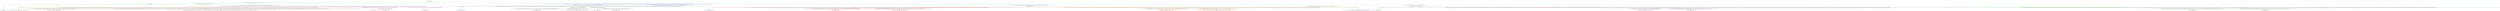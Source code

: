 digraph T {
	{
		rank=same
		58 [penwidth=3,colorscheme=set19,color=3,label="91;92;93;94;95;96;97;98;99;100_P\nP\n86% 0%"]
		56 [penwidth=3,colorscheme=set19,color=3,label="121;122;123;124;125;126;127;128;129;130;161;162;163;164;165;166;167;168;169;170;191;192;193;194;195;196;197;198;199;200_P\nP\n14% 0%"]
		53 [penwidth=3,colorscheme=set19,color=3,label="211;212;213;214;215;216;217;218;219;220_P\nP\n0% 43%"]
		50 [penwidth=3,colorscheme=set19,color=3,label="6412;6413;6414;6415;6416;6417;6418;6419;6420;6421_P\nP\n0% 32%"]
		48 [penwidth=3,colorscheme=set19,color=3,label="6512;6513;6514;6515;6516;6517;6518;6519;6520;6521_P\nP\n0% 25%"]
		45 [penwidth=3,colorscheme=set19,color=2,label="1421;1422;1423;1424;1425;1426;1427;1428;1429;1430_M1\nM1\n52%"]
		43 [penwidth=3,colorscheme=set19,color=2,label="1551;1552;1553;1554;1555;1556;1557;1558;1559;1560_M1\nM1\n19%"]
		39 [penwidth=3,colorscheme=set19,color=2,label="1631;1632;1633;1634;1635;1636;1637;1638;1639;1640;1721;1722;1723;1724;1725;1726;1727;1728;1729;1730;1821;1822;1823;1824;1825;1826;1827;1828;1829;1830_M1\nM1\n29%"]
		36 [penwidth=3,colorscheme=set19,color=8,label="3971;3972;3973;3974;3975;3976;3977;3978;3979;3980_M2\nM2\n72%"]
		34 [penwidth=3,colorscheme=set19,color=8,label="4261;4262;4263;4264;4265;4266;4267;4268;4269;4270_M2\nM2\n15%"]
		32 [penwidth=3,colorscheme=set19,color=8,label="4061;4062;4063;4064;4065;4066;4067;4068;4069;4070_M2\nM2\n13%"]
		29 [penwidth=3,colorscheme=set19,color=9,label="4941;4942;4943;4944;4945;4946;4947;4948;4949;4950_M3\nM3\n22%"]
		27 [penwidth=3,colorscheme=set19,color=9,label="4561;4562;4563;4564;4565;4566;4567;4568;4569;4570;4681;4682;4683;4684;4685;4686;4687;4688;4689;4690;4731;4732;4733;4734;4735;4736;4737;4738;4739;4740_M3\nM3\n51%"]
		25 [penwidth=3,colorscheme=set19,color=9,label="4341;4342;4343;4344;4345;4346;4347;4348;4349;4350_M3\nM3\n13%"]
		23 [penwidth=3,colorscheme=set19,color=9,label="4881;4882;4883;4884;4885;4886;4887;4888;4889;4890_M3\nM3\n14%"]
		21 [penwidth=3,colorscheme=set19,color=7,label="4391;4392;4393;4394;4395;4396;4397;4398;4399;4400;4521;4522;4523;4524;4525;4526;4527;4528;4529;4530_M4\nM4\n87%"]
		19 [penwidth=3,colorscheme=set19,color=7,label="5502;5503;5504;5505;5506;5507;5508;5509;5510;5511;5562;5563;5564;5565;5566;5567;5568;5569;5570;5571;5762;5763;5764;5765;5766;5767;5768;5769;5770;5771;5852;5853;5854;5855;5856;5857;5858;5859;5860;5861;6012;6013;6014;6015;6016;6017;6018;6019;6020;6021;6132;6133;6134;6135;6136;6137;6138;6139;6140;6141;6252;6253;6254;6255;6256;6257;6258;6259;6260;6261;6332;6333;6334;6335;6336;6337;6338;6339;6340;6341;6432;6433;6434;6435;6436;6437;6438;6439;6440;6441;6542;6543;6544;6545;6546;6547;6548;6549;6550;6551;6702;6703;6704;6705;6706;6707;6708;6709;6710;6711;6712_M4\nM4\n13%"]
		17 [penwidth=3,colorscheme=set19,color=5,label="6342;6343;6344;6345;6346;6347;6348;6349;6350;6351;6442;6443;6444;6445;6446;6447;6448;6449;6450;6451_M5\nM5\n34%"]
		15 [penwidth=3,colorscheme=set19,color=5,label="5662;5663;5664;5665;5666;5667;5668;5669;5670;5671;6022;6023;6024;6025;6026;6027;6028;6029;6030;6031;6142;6143;6144;6145;6146;6147;6148;6149;6150;6151;6262;6263;6264;6265;6266;6267;6268;6269;6270;6271_M5\nM5\n66%"]
		13 [penwidth=3,colorscheme=set19,color=4,label="6733;6734;6735;6736;6737;6738;6739;6740;6741;6742;6963;6964;6965;6966;6967;6968;6969;6970;6971;6972_M6\nM6\n81%"]
		11 [penwidth=3,colorscheme=set19,color=4,label="7083;7084;7085;7086;7087;7088;7089;7090;7091;7092_M6\nM6\n19%"]
		9 [penwidth=3,colorscheme=set19,color=1,label="6382;6383;6384;6385;6386;6387;6388;6389;6390;6391_M7\nM7\n80%"]
		7 [penwidth=3,colorscheme=set19,color=1,label="6753;6754;6755;6756;6757;6758;6759;6760;6761;6762;6813;6814;6815;6816;6817;6818;6819;6820;6821;6822_M7\nM7\n20%"]
	}
	62 [penwidth=3,colorscheme=set19,color=3,label="GL"]
	61 [penwidth=3,colorscheme=set19,color=3,label="0;1;2;3;4;5;6;7;8;9;10;11;12;13;14;15;16;17;18;19;20"]
	60 [penwidth=3,colorscheme=set19,color=3,label="21;22;23;24;25;26;27;28;29;30;41;42;43;44;45;46;47;48;49;50;51;52;53;54;55;56;57;58;59;60;61;62;63;64;65;66;67;68;69;70;71;72;73;74;75;76;77;78;79;80"]
	59 [penwidth=3,colorscheme=set19,color=3,label="91;92;93;94;95;96;97;98;99;100"]
	57 [penwidth=3,colorscheme=set19,color=3,label="121;122;123;124;125;126;127;128;129;130;161;162;163;164;165;166;167;168;169;170;191;192;193;194;195;196;197;198;199;200"]
	55 [penwidth=3,colorscheme=set19,color=3,label="31;32;33;34;35;36;37;38;39;40;81;82;83;84;85;86;87;88;89;90;101;102;103;104;105;106;107;108;109;110;131;132;133;134;135;136;137;138;139;140"]
	54 [penwidth=3,colorscheme=set19,color=3,label="171;172;173;174;175;176;177;178;179;180;211;212;213;214;215;216;217;218;219;220"]
	52 [penwidth=3,colorscheme=set19,color=3,label="201;202;203;204;205;206;207;208;209;210;251;252;253;254;255;256;257;258;259;260;311;312;313;314;315;316;317;318;319;320;351;352;353;354;355;356;357;358;359;360;361;362;363;364;365;366;367;368;369;370;391;392;393;394;395;396;397;398;399;400;421;422;423;424;425;426;427;428;429;430;541;542;543;544;545;546;547;548;549;550;581;582;583;584;585;586;587;588;589;590;601;602;603;604;605;606;607;608;609;610;651;652;653;654;655;656;657;658;659;660;711;712;713;714;715;716;717;718;719;720;791;792;793;794;795;796;797;798;799;800;891;892;893;894;895;896;897;898;899;900;921;922;923;924;925;926;927;928;929;930;961;962;963;964;965;966;967;968;969;970;981;982;983;984;985;986;987;988;989;990;1041;1042;1043;1044;1045;1046;1047;1048;1049;1050;1131;1132;1133;1134;1135;1136;1137;1138;1139;1140;1171;1172;1173;1174;1175;1176;1177;1178;1179;1180;1211;1212;1213;1214;1215;1216;1217;1218;1219;1220;1251;1252;1253;1254;1255;1256;1257;1258;1259;1260;1331;1332;1333;1334;1335;1336;1337;1338;1339;1340;1381;1382;1383;1384;1385;1386;1387;1388;1389;1390;1581;1582;1583;1584;1585;1586;1587;1588;1589;1590;1681;1682;1683;1684;1685;1686;1687;1688;1689;1690;1841;1842;1843;1844;1845;1846;1847;1848;1849;1850;1951;1952;1953;1954;1955;1956;1957;1958;1959;1960;1991;1992;1993;1994;1995;1996;1997;1998;1999;2000;2101;2102;2103;2104;2105;2106;2107;2108;2109;2110;2141;2142;2143;2144;2145;2146;2147;2148;2149;2150;2231;2232;2233;2234;2235;2236;2237;2238;2239;2240;2361;2362;2363;2364;2365;2366;2367;2368;2369;2370;2411;2412;2413;2414;2415;2416;2417;2418;2419;2420;2451;2452;2453;2454;2455;2456;2457;2458;2459;2460;2501;2502;2503;2504;2505;2506;2507;2508;2509;2510;2581;2582;2583;2584;2585;2586;2587;2588;2589;2590;2671;2672;2673;2674;2675;2676;2677;2678;2679;2680;2741;2742;2743;2744;2745;2746;2747;2748;2749;2750;2781;2782;2783;2784;2785;2786;2787;2788;2789;2790;2841;2842;2843;2844;2845;2846;2847;2848;2849;2850;2921;2922;2923;2924;2925;2926;2927;2928;2929;2930;3001;3002;3003;3004;3005;3006;3007;3008;3009;3010;3131;3132;3133;3134;3135;3136;3137;3138;3139;3140;3151;3152;3153;3154;3155;3156;3157;3158;3159;3160;3231;3232;3233;3234;3235;3236;3237;3238;3239;3240;3401;3402;3403;3404;3405;3406;3407;3408;3409;3410;3591;3592;3593;3594;3595;3596;3597;3598;3599;3600;3651;3652;3653;3654;3655;3656;3657;3658;3659;3660;4121;4122;4123;4124;4125;4126;4127;4128;4129;4130;4221;4222;4223;4224;4225;4226;4227;4228;4229;4230;4421;4422;4423;4424;4425;4426;4427;4428;4429;4430;4641;4642;4643;4644;4645;4646;4647;4648;4649;4650;4861;4862;4863;4864;4865;4866;4867;4868;4869;4870;4961;4962;4963;4964;4965;4966;4967;4968;4969;4970;5011;5012;5013;5014;5015;5016;5017;5018;5019;5020;5041;5042;5043;5044;5045;5046;5047;5048;5049;5050;5071;5072;5073;5074;5075;5076;5077;5078;5079;5080;5121;5122;5123;5124;5125;5126;5127;5128;5129;5130;5201;5202;5203;5204;5205;5206;5207;5208;5209;5210;5251;5252;5253;5254;5255;5256;5257;5258;5259;5260;5271;5272;5273;5274;5275;5276;5277;5278;5279;5280;5391;5392;5393;5394;5395;5396;5397;5398;5399;5400;5451;5452;5453;5454;5455;5456;5457;5458;5459;5460;5461"]
	51 [penwidth=3,colorscheme=set19,color=3,label="5492;5493;5494;5495;5496;5497;5498;5499;5500;5501;5552;5553;5554;5555;5556;5557;5558;5559;5560;5561;5752;5753;5754;5755;5756;5757;5758;5759;5760;5761;5842;5843;5844;5845;5846;5847;5848;5849;5850;5851;6002;6003;6004;6005;6006;6007;6008;6009;6010;6011;6112;6113;6114;6115;6116;6117;6118;6119;6120;6121;6232;6233;6234;6235;6236;6237;6238;6239;6240;6241;6322;6323;6324;6325;6326;6327;6328;6329;6330;6331;6412;6413;6414;6415;6416;6417;6418;6419;6420;6421"]
	49 [penwidth=3,colorscheme=set19,color=3,label="5652;5653;5654;5655;5656;5657;5658;5659;5660;5661;5742;5743;5744;5745;5746;5747;5748;5749;5750;5751;5832;5833;5834;5835;5836;5837;5838;5839;5840;5841;5992;5993;5994;5995;5996;5997;5998;5999;6000;6001;6102;6103;6104;6105;6106;6107;6108;6109;6110;6111;6212;6213;6214;6215;6216;6217;6218;6219;6220;6221;6512;6513;6514;6515;6516;6517;6518;6519;6520;6521"]
	47 [penwidth=3,colorscheme=set19,color=2,label="1091;1092;1093;1094;1095;1096;1097;1098;1099;1100;1161;1162;1163;1164;1165;1166;1167;1168;1169;1170;1281;1282;1283;1284;1285;1286;1287;1288;1289;1290;1371;1372;1373;1374;1375;1376;1377;1378;1379;1380"]
	46 [penwidth=3,colorscheme=set19,color=2,label="1421;1422;1423;1424;1425;1426;1427;1428;1429;1430"]
	44 [penwidth=3,colorscheme=set19,color=2,label="1151;1152;1153;1154;1155;1156;1157;1158;1159;1160;1241;1242;1243;1244;1245;1246;1247;1248;1249;1250;1351;1352;1353;1354;1355;1356;1357;1358;1359;1360;1411;1412;1413;1414;1415;1416;1417;1418;1419;1420;1551;1552;1553;1554;1555;1556;1557;1558;1559;1560"]
	42 [penwidth=3,colorscheme=set19,color=2,label="1191;1192;1193;1194;1195;1196;1197;1198;1199;1200;1231;1232;1233;1234;1235;1236;1237;1238;1239;1240;1261;1262;1263;1264;1265;1266;1267;1268;1269;1270;1311;1312;1313;1314;1315;1316;1317;1318;1319;1320;1341;1342;1343;1344;1345;1346;1347;1348;1349;1350"]
	41 [penwidth=3,colorscheme=set19,color=2,label="1401;1402;1403;1404;1405;1406;1407;1408;1409;1410"]
	40 [penwidth=3,colorscheme=set19,color=2,label="1431;1432;1433;1434;1435;1436;1437;1438;1439;1440;1631;1632;1633;1634;1635;1636;1637;1638;1639;1640;1721;1722;1723;1724;1725;1726;1727;1728;1729;1730;1821;1822;1823;1824;1825;1826;1827;1828;1829;1830"]
	38 [penwidth=3,colorscheme=set19,color=3,label="221;222;223;224;225;226;227;228;229;230;271;272;273;274;275;276;277;278;279;280;281;282;283;284;285;286;287;288;289;290;291;292;293;294;295;296;297;298;299;300;331;332;333;334;335;336;337;338;339;340;401;402;403;404;405;406;407;408;409;410"]
	37 [penwidth=3,colorscheme=set19,color=8,label="3391;3392;3393;3394;3395;3396;3397;3398;3399;3400;3481;3482;3483;3484;3485;3486;3487;3488;3489;3490;3581;3582;3583;3584;3585;3586;3587;3588;3589;3590;3791;3792;3793;3794;3795;3796;3797;3798;3799;3800;3971;3972;3973;3974;3975;3976;3977;3978;3979;3980"]
	35 [penwidth=3,colorscheme=set19,color=8,label="4161;4162;4163;4164;4165;4166;4167;4168;4169;4170;4261;4262;4263;4264;4265;4266;4267;4268;4269;4270"]
	33 [penwidth=3,colorscheme=set19,color=8,label="3471;3472;3473;3474;3475;3476;3477;3478;3479;3480;3521;3522;3523;3524;3525;3526;3527;3528;3529;3530;3571;3572;3573;3574;3575;3576;3577;3578;3579;3580;3681;3682;3683;3684;3685;3686;3687;3688;3689;3690;4061;4062;4063;4064;4065;4066;4067;4068;4069;4070"]
	31 [penwidth=3,colorscheme=set19,color=9,label="3801;3802;3803;3804;3805;3806;3807;3808;3809;3810;3991;3992;3993;3994;3995;3996;3997;3998;3999;4000"]
	30 [penwidth=3,colorscheme=set19,color=9,label="4491;4492;4493;4494;4495;4496;4497;4498;4499;4500;4621;4622;4623;4624;4625;4626;4627;4628;4629;4630;4741;4742;4743;4744;4745;4746;4747;4748;4749;4750;4811;4812;4813;4814;4815;4816;4817;4818;4819;4820;4891;4892;4893;4894;4895;4896;4897;4898;4899;4900;4941;4942;4943;4944;4945;4946;4947;4948;4949;4950"]
	28 [penwidth=3,colorscheme=set19,color=9,label="4561;4562;4563;4564;4565;4566;4567;4568;4569;4570;4681;4682;4683;4684;4685;4686;4687;4688;4689;4690;4731;4732;4733;4734;4735;4736;4737;4738;4739;4740"]
	26 [penwidth=3,colorscheme=set19,color=9,label="3891;3892;3893;3894;3895;3896;3897;3898;3899;3900;4341;4342;4343;4344;4345;4346;4347;4348;4349;4350"]
	24 [penwidth=3,colorscheme=set19,color=9,label="4551;4552;4553;4554;4555;4556;4557;4558;4559;4560;4791;4792;4793;4794;4795;4796;4797;4798;4799;4800;4821;4822;4823;4824;4825;4826;4827;4828;4829;4830;4881;4882;4883;4884;4885;4886;4887;4888;4889;4890"]
	22 [penwidth=3,colorscheme=set19,color=7,label="3631;3632;3633;3634;3635;3636;3637;3638;3639;3640;3831;3832;3833;3834;3835;3836;3837;3838;3839;3840;3921;3922;3923;3924;3925;3926;3927;3928;3929;3930;4101;4102;4103;4104;4105;4106;4107;4108;4109;4110;4391;4392;4393;4394;4395;4396;4397;4398;4399;4400;4521;4522;4523;4524;4525;4526;4527;4528;4529;4530"]
	20 [penwidth=3,colorscheme=set19,color=7,label="3741;3742;3743;3744;3745;3746;3747;3748;3749;3750;3821;3822;3823;3824;3825;3826;3827;3828;3829;3830;4021;4022;4023;4024;4025;4026;4027;4028;4029;4030;4081;4082;4083;4084;4085;4086;4087;4088;4089;4090;4191;4192;4193;4194;4195;4196;4197;4198;4199;4200;4371;4372;4373;4374;4375;4376;4377;4378;4379;4380;4691;4692;4693;4694;4695;4696;4697;4698;4699;4700;4751;4752;4753;4754;4755;4756;4757;4758;4759;4760;4841;4842;4843;4844;4845;4846;4847;4848;4849;4850;4951;4952;4953;4954;4955;4956;4957;4958;4959;4960;5021;5022;5023;5024;5025;5026;5027;5028;5029;5030;5081;5082;5083;5084;5085;5086;5087;5088;5089;5090;5101;5102;5103;5104;5105;5106;5107;5108;5109;5110;5131;5132;5133;5134;5135;5136;5137;5138;5139;5140;5171;5172;5173;5174;5175;5176;5177;5178;5179;5180;5231;5232;5233;5234;5235;5236;5237;5238;5239;5240;5291;5292;5293;5294;5295;5296;5297;5298;5299;5300;5331;5332;5333;5334;5335;5336;5337;5338;5339;5340;5341;5342;5343;5344;5345;5346;5347;5348;5349;5350;5401;5402;5403;5404;5405;5406;5407;5408;5409;5410;5502;5503;5504;5505;5506;5507;5508;5509;5510;5511;5562;5563;5564;5565;5566;5567;5568;5569;5570;5571;5762;5763;5764;5765;5766;5767;5768;5769;5770;5771;5852;5853;5854;5855;5856;5857;5858;5859;5860;5861;6012;6013;6014;6015;6016;6017;6018;6019;6020;6021;6132;6133;6134;6135;6136;6137;6138;6139;6140;6141;6252;6253;6254;6255;6256;6257;6258;6259;6260;6261;6332;6333;6334;6335;6336;6337;6338;6339;6340;6341;6432;6433;6434;6435;6436;6437;6438;6439;6440;6441;6542;6543;6544;6545;6546;6547;6548;6549;6550;6551;6702;6703;6704;6705;6706;6707;6708;6709;6710;6711;6712"]
	18 [penwidth=3,colorscheme=set19,color=5,label="5512;5513;5514;5515;5516;5517;5518;5519;5520;5521;5672;5673;5674;5675;5676;5677;5678;5679;5680;5681;5902;5903;5904;5905;5906;5907;5908;5909;5910;5911;6152;6153;6154;6155;6156;6157;6158;6159;6160;6161;6342;6343;6344;6345;6346;6347;6348;6349;6350;6351;6442;6443;6444;6445;6446;6447;6448;6449;6450;6451"]
	16 [penwidth=3,colorscheme=set19,color=5,label="5572;5573;5574;5575;5576;5577;5578;5579;5580;5581;5662;5663;5664;5665;5666;5667;5668;5669;5670;5671;6022;6023;6024;6025;6026;6027;6028;6029;6030;6031;6142;6143;6144;6145;6146;6147;6148;6149;6150;6151;6262;6263;6264;6265;6266;6267;6268;6269;6270;6271"]
	14 [penwidth=3,colorscheme=set19,color=4,label="6282;6283;6284;6285;6286;6287;6288;6289;6290;6291;6562;6563;6564;6565;6566;6567;6568;6569;6570;6571;6733;6734;6735;6736;6737;6738;6739;6740;6741;6742;6963;6964;6965;6966;6967;6968;6969;6970;6971;6972"]
	12 [penwidth=3,colorscheme=set19,color=4,label="6362;6363;6364;6365;6366;6367;6368;6369;6370;6371;6452;6453;6454;6455;6456;6457;6458;6459;6460;6461;6552;6553;6554;6555;6556;6557;6558;6559;6560;6561;6793;6794;6795;6796;6797;6798;6799;6800;6801;6802;7053;7054;7055;7056;7057;7058;7059;7060;7061;7062;7083;7084;7085;7086;7087;7088;7089;7090;7091;7092"]
	10 [penwidth=3,colorscheme=set19,color=1,label="5532;5533;5534;5535;5536;5537;5538;5539;5540;5541;5632;5633;5634;5635;5636;5637;5638;5639;5640;5641;5722;5723;5724;5725;5726;5727;5728;5729;5730;5731;5812;5813;5814;5815;5816;5817;5818;5819;5820;5821;6072;6073;6074;6075;6076;6077;6078;6079;6080;6081;6292;6293;6294;6295;6296;6297;6298;6299;6300;6301;6382;6383;6384;6385;6386;6387;6388;6389;6390;6391"]
	8 [penwidth=3,colorscheme=set19,color=1,label="5622;5623;5624;5625;5626;5627;5628;5629;5630;5631;5712;5713;5714;5715;5716;5717;5718;5719;5720;5721;6192;6193;6194;6195;6196;6197;6198;6199;6200;6201;6372;6373;6374;6375;6376;6377;6378;6379;6380;6381;6482;6483;6484;6485;6486;6487;6488;6489;6490;6491;6753;6754;6755;6756;6757;6758;6759;6760;6761;6762;6813;6814;6815;6816;6817;6818;6819;6820;6821;6822"]
	6 [penwidth=3,colorscheme=set19,color=1,label="1771;1772;1773;1774;1775;1776;1777;1778;1779;1780;1871;1872;1873;1874;1875;1876;1877;1878;1879;1880;1931;1932;1933;1934;1935;1936;1937;1938;1939;1940;1981;1982;1983;1984;1985;1986;1987;1988;1989;1990;2071;2072;2073;2074;2075;2076;2077;2078;2079;2080;2081;2082;2083;2084;2085;2086;2087;2088;2089;2090;2131;2132;2133;2134;2135;2136;2137;2138;2139;2140;2181;2182;2183;2184;2185;2186;2187;2188;2189;2190;2221;2222;2223;2224;2225;2226;2227;2228;2229;2230;2311;2312;2313;2314;2315;2316;2317;2318;2319;2320;2341;2342;2343;2344;2345;2346;2347;2348;2349;2350;2391;2392;2393;2394;2395;2396;2397;2398;2399;2400;2481;2482;2483;2484;2485;2486;2487;2488;2489;2490;2561;2562;2563;2564;2565;2566;2567;2568;2569;2570;2611;2612;2613;2614;2615;2616;2617;2618;2619;2620;2661;2662;2663;2664;2665;2666;2667;2668;2669;2670;2721;2722;2723;2724;2725;2726;2727;2728;2729;2730;2881;2882;2883;2884;2885;2886;2887;2888;2889;2890;2901;2902;2903;2904;2905;2906;2907;2908;2909;2910;2951;2952;2953;2954;2955;2956;2957;2958;2959;2960;3031;3032;3033;3034;3035;3036;3037;3038;3039;3040;3221;3222;3223;3224;3225;3226;3227;3228;3229;3230;3271;3272;3273;3274;3275;3276;3277;3278;3279;3280;3321;3322;3323;3324;3325;3326;3327;3328;3329;3330;3451;3452;3453;3454;3455;3456;3457;3458;3459;3460;3561;3562;3563;3564;3565;3566;3567;3568;3569;3570;3851;3852;3853;3854;3855;3856;3857;3858;3859;3860;4231;4232;4233;4234;4235;4236;4237;4238;4239;4240;4431;4432;4433;4434;4435;4436;4437;4438;4439;4440;4771;4772;4773;4774;4775;4776;4777;4778;4779;4780;4911;4912;4913;4914;4915;4916;4917;4918;4919;4920;4931;4932;4933;4934;4935;4936;4937;4938;4939;4940;5161;5162;5163;5164;5165;5166;5167;5168;5169;5170;5221;5222;5223;5224;5225;5226;5227;5228;5229;5230;5421;5422;5423;5424;5425;5426;5427;5428;5429;5430"]
	5 [penwidth=3,colorscheme=set19,color=5,label="1911;1912;1913;1914;1915;1916;1917;1918;1919;1920;1971;1972;1973;1974;1975;1976;1977;1978;1979;1980;2021;2022;2023;2024;2025;2026;2027;2028;2029;2030;2121;2122;2123;2124;2125;2126;2127;2128;2129;2130;2211;2212;2213;2214;2215;2216;2217;2218;2219;2220;2261;2262;2263;2264;2265;2266;2267;2268;2269;2270;2301;2302;2303;2304;2305;2306;2307;2308;2309;2310;2381;2382;2383;2384;2385;2386;2387;2388;2389;2390;2651;2652;2653;2654;2655;2656;2657;2658;2659;2660;2711;2712;2713;2714;2715;2716;2717;2718;2719;2720;2761;2762;2763;2764;2765;2766;2767;2768;2769;2770;2811;2812;2813;2814;2815;2816;2817;2818;2819;2820;2871;2872;2873;2874;2875;2876;2877;2878;2879;2880;2991;2992;2993;2994;2995;2996;2997;2998;2999;3000;3021;3022;3023;3024;3025;3026;3027;3028;3029;3030;3081;3082;3083;3084;3085;3086;3087;3088;3089;3090;3141;3142;3143;3144;3145;3146;3147;3148;3149;3150;3181;3182;3183;3184;3185;3186;3187;3188;3189;3190;3251;3252;3253;3254;3255;3256;3257;3258;3259;3260;3301;3302;3303;3304;3305;3306;3307;3308;3309;3310;3361;3362;3363;3364;3365;3366;3367;3368;3369;3370;3541;3542;3543;3544;3545;3546;3547;3548;3549;3550;3751;3752;3753;3754;3755;3756;3757;3758;3759;3760;3861;3862;3863;3864;3865;3866;3867;3868;3869;3870;4331;4332;4333;4334;4335;4336;4337;4338;4339;4340;4441;4442;4443;4444;4445;4446;4447;4448;4449;4450;4651;4652;4653;4654;4655;4656;4657;4658;4659;4660;4701;4702;4703;4704;4705;4706;4707;4708;4709;4710;4971;4972;4973;4974;4975;4976;4977;4978;4979;4980;4991;4992;4993;4994;4995;4996;4997;4998;4999;5000;5051;5052;5053;5054;5055;5056;5057;5058;5059;5060;5151;5152;5153;5154;5155;5156;5157;5158;5159;5160;5181;5182;5183;5184;5185;5186;5187;5188;5189;5190;5261;5262;5263;5264;5265;5266;5267;5268;5269;5270;5301;5302;5303;5304;5305;5306;5307;5308;5309;5310;5351;5352;5353;5354;5355;5356;5357;5358;5359;5360;5381;5382;5383;5384;5385;5386;5387;5388;5389;5390"]
	4 [penwidth=3,colorscheme=set19,color=9,label="1481;1482;1483;1484;1485;1486;1487;1488;1489;1490;1601;1602;1603;1604;1605;1606;1607;1608;1609;1610;1741;1742;1743;1744;1745;1746;1747;1748;1749;1750;1831;1832;1833;1834;1835;1836;1837;1838;1839;1840;1941;1942;1943;1944;1945;1946;1947;1948;1949;1950;2031;2032;2033;2034;2035;2036;2037;2038;2039;2040;2091;2092;2093;2094;2095;2096;2097;2098;2099;2100;2191;2192;2193;2194;2195;2196;2197;2198;2199;2200;2321;2322;2323;2324;2325;2326;2327;2328;2329;2330;2351;2352;2353;2354;2355;2356;2357;2358;2359;2360;2401;2402;2403;2404;2405;2406;2407;2408;2409;2410;2491;2492;2493;2494;2495;2496;2497;2498;2499;2500;2571;2572;2573;2574;2575;2576;2577;2578;2579;2580;2621;2622;2623;2624;2625;2626;2627;2628;2629;2630;2731;2732;2733;2734;2735;2736;2737;2738;2739;2740;2771;2772;2773;2774;2775;2776;2777;2778;2779;2780;2821;2822;2823;2824;2825;2826;2827;2828;2829;2830;2911;2912;2913;2914;2915;2916;2917;2918;2919;2920;3041;3042;3043;3044;3045;3046;3047;3048;3049;3050;3261;3262;3263;3264;3265;3266;3267;3268;3269;3270;3311;3312;3313;3314;3315;3316;3317;3318;3319;3320;3371;3372;3373;3374;3375;3376;3377;3378;3379;3380;3441;3442;3443;3444;3445;3446;3447;3448;3449;3450;3511;3512;3513;3514;3515;3516;3517;3518;3519;3520;3551;3552;3553;3554;3555;3556;3557;3558;3559;3560;3621;3622;3623;3624;3625;3626;3627;3628;3629;3630;3691;3692;3693;3694;3695;3696;3697;3698;3699;3700"]
	3 [penwidth=3,colorscheme=set19,color=4,label="261;262;263;264;265;266;267;268;269;270;321;322;323;324;325;326;327;328;329;330;371;372;373;374;375;376;377;378;379;380;431;432;433;434;435;436;437;438;439;440;451;452;453;454;455;456;457;458;459;460;481;482;483;484;485;486;487;488;489;490;511;512;513;514;515;516;517;518;519;520;551;552;553;554;555;556;557;558;559;560;671;672;673;674;675;676;677;678;679;680;761;762;763;764;765;766;767;768;769;770;831;832;833;834;835;836;837;838;839;840;931;932;933;934;935;936;937;938;939;940;1001;1002;1003;1004;1005;1006;1007;1008;1009;1010;1021;1022;1023;1024;1025;1026;1027;1028;1029;1030;1101;1102;1103;1104;1105;1106;1107;1108;1109;1110;1181;1182;1183;1184;1185;1186;1187;1188;1189;1190;1511;1512;1513;1514;1515;1516;1517;1518;1519;1520;1611;1612;1613;1614;1615;1616;1617;1618;1619;1620;1691;1692;1693;1694;1695;1696;1697;1698;1699;1700;1751;1752;1753;1754;1755;1756;1757;1758;1759;1760;1801;1802;1803;1804;1805;1806;1807;1808;1809;1810;1861;1862;1863;1864;1865;1866;1867;1868;1869;1870;1881;1882;1883;1884;1885;1886;1887;1888;1889;1890;2011;2012;2013;2014;2015;2016;2017;2018;2019;2020;2051;2052;2053;2054;2055;2056;2057;2058;2059;2060;2111;2112;2113;2114;2115;2116;2117;2118;2119;2120;2161;2162;2163;2164;2165;2166;2167;2168;2169;2170;2431;2432;2433;2434;2435;2436;2437;2438;2439;2440;2461;2462;2463;2464;2465;2466;2467;2468;2469;2470;2511;2512;2513;2514;2515;2516;2517;2518;2519;2520;2521;2522;2523;2524;2525;2526;2527;2528;2529;2530;2541;2542;2543;2544;2545;2546;2547;2548;2549;2550;2591;2592;2593;2594;2595;2596;2597;2598;2599;2600;2681;2682;2683;2684;2685;2686;2687;2688;2689;2690;2831;2832;2833;2834;2835;2836;2837;2838;2839;2840;2961;2962;2963;2964;2965;2966;2967;2968;2969;2970;3051;3052;3053;3054;3055;3056;3057;3058;3059;3060;3101;3102;3103;3104;3105;3106;3107;3108;3109;3110;3161;3162;3163;3164;3165;3166;3167;3168;3169;3170;3201;3202;3203;3204;3205;3206;3207;3208;3209;3210;3291;3292;3293;3294;3295;3296;3297;3298;3299;3300;3431;3432;3433;3434;3435;3436;3437;3438;3439;3440;3491;3492;3493;3494;3495;3496;3497;3498;3499;3500;3931;3932;3933;3934;3935;3936;3937;3938;3939;3940;4041;4042;4043;4044;4045;4046;4047;4048;4049;4050;4111;4112;4113;4114;4115;4116;4117;4118;4119;4120;4321;4322;4323;4324;4325;4326;4327;4328;4329;4330;4411;4412;4413;4414;4415;4416;4417;4418;4419;4420;4581;4582;4583;4584;4585;4586;4587;4588;4589;4590;4761;4762;4763;4764;4765;4766;4767;4768;4769;4770;4851;4852;4853;4854;4855;4856;4857;4858;4859;4860;4901;4902;4903;4904;4905;4906;4907;4908;4909;4910;4921;4922;4923;4924;4925;4926;4927;4928;4929;4930;4981;4982;4983;4984;4985;4986;4987;4988;4989;4990;5001;5002;5003;5004;5005;5006;5007;5008;5009;5010;5031;5032;5033;5034;5035;5036;5037;5038;5039;5040;5061;5062;5063;5064;5065;5066;5067;5068;5069;5070;5091;5092;5093;5094;5095;5096;5097;5098;5099;5100;5111;5112;5113;5114;5115;5116;5117;5118;5119;5120;5211;5212;5213;5214;5215;5216;5217;5218;5219;5220;5281;5282;5283;5284;5285;5286;5287;5288;5289;5290;5321;5322;5323;5324;5325;5326;5327;5328;5329;5330;5371;5372;5373;5374;5375;5376;5377;5378;5379;5380;5472;5473;5474;5475;5476;5477;5478;5479;5480;5481;5702;5703;5704;5705;5706;5707;5708;5709;5710;5711;5872;5873;5874;5875;5876;5877;5878;5879;5880;5881;6182;6183;6184;6185;6186;6187;6188;6189;6190;6191"]
	2 [penwidth=3,colorscheme=set19,color=7,label="441;442;443;444;445;446;447;448;449;450;491;492;493;494;495;496;497;498;499;500;531;532;533;534;535;536;537;538;539;540;571;572;573;574;575;576;577;578;579;580;621;622;623;624;625;626;627;628;629;630;691;692;693;694;695;696;697;698;699;700;721;722;723;724;725;726;727;728;729;730;811;812;813;814;815;816;817;818;819;820;871;872;873;874;875;876;877;878;879;880;941;942;943;944;945;946;947;948;949;950;971;972;973;974;975;976;977;978;979;980;1011;1012;1013;1014;1015;1016;1017;1018;1019;1020;1081;1082;1083;1084;1085;1086;1087;1088;1089;1090;1111;1112;1113;1114;1115;1116;1117;1118;1119;1120;1291;1292;1293;1294;1295;1296;1297;1298;1299;1300;1521;1522;1523;1524;1525;1526;1527;1528;1529;1530;1621;1622;1623;1624;1625;1626;1627;1628;1629;1630;1701;1702;1703;1704;1705;1706;1707;1708;1709;1710;1761;1762;1763;1764;1765;1766;1767;1768;1769;1770;1891;1892;1893;1894;1895;1896;1897;1898;1899;1900;1961;1962;1963;1964;1965;1966;1967;1968;1969;1970;2171;2172;2173;2174;2175;2176;2177;2178;2179;2180;2201;2202;2203;2204;2205;2206;2207;2208;2209;2210;2251;2252;2253;2254;2255;2256;2257;2258;2259;2260;2281;2282;2283;2284;2285;2286;2287;2288;2289;2290;2331;2332;2333;2334;2335;2336;2337;2338;2339;2340;2371;2372;2373;2374;2375;2376;2377;2378;2379;2380;2441;2442;2443;2444;2445;2446;2447;2448;2449;2450;2631;2632;2633;2634;2635;2636;2637;2638;2639;2640;2691;2692;2693;2694;2695;2696;2697;2698;2699;2700;2751;2752;2753;2754;2755;2756;2757;2758;2759;2760;2801;2802;2803;2804;2805;2806;2807;2808;2809;2810;2891;2892;2893;2894;2895;2896;2897;2898;2899;2900;2941;2942;2943;2944;2945;2946;2947;2948;2949;2950;2981;2982;2983;2984;2985;2986;2987;2988;2989;2990;3071;3072;3073;3074;3075;3076;3077;3078;3079;3080;3121;3122;3123;3124;3125;3126;3127;3128;3129;3130;3191;3192;3193;3194;3195;3196;3197;3198;3199;3200;3411;3412;3413;3414;3415;3416;3417;3418;3419;3420;3421;3422;3423;3424;3425;3426;3427;3428;3429;3430"]
	1 [penwidth=3,colorscheme=set19,color=8,label="461;462;463;464;465;466;467;468;469;470;521;522;523;524;525;526;527;528;529;530;561;562;563;564;565;566;567;568;569;570;591;592;593;594;595;596;597;598;599;600;611;612;613;614;615;616;617;618;619;620;681;682;683;684;685;686;687;688;689;690;741;742;743;744;745;746;747;748;749;750;771;772;773;774;775;776;777;778;779;780;841;842;843;844;845;846;847;848;849;850;991;992;993;994;995;996;997;998;999;1000;1051;1052;1053;1054;1055;1056;1057;1058;1059;1060;1121;1122;1123;1124;1125;1126;1127;1128;1129;1130;1221;1222;1223;1224;1225;1226;1227;1228;1229;1230;1301;1302;1303;1304;1305;1306;1307;1308;1309;1310;1391;1392;1393;1394;1395;1396;1397;1398;1399;1400;1531;1532;1533;1534;1535;1536;1537;1538;1539;1540;1711;1712;1713;1714;1715;1716;1717;1718;1719;1720;1811;1812;1813;1814;1815;1816;1817;1818;1819;1820;1901;1902;1903;1904;1905;1906;1907;1908;1909;1910;2061;2062;2063;2064;2065;2066;2067;2068;2069;2070;2291;2292;2293;2294;2295;2296;2297;2298;2299;2300;2471;2472;2473;2474;2475;2476;2477;2478;2479;2480;2531;2532;2533;2534;2535;2536;2537;2538;2539;2540;2551;2552;2553;2554;2555;2556;2557;2558;2559;2560;2601;2602;2603;2604;2605;2606;2607;2608;2609;2610;2641;2642;2643;2644;2645;2646;2647;2648;2649;2650;2701;2702;2703;2704;2705;2706;2707;2708;2709;2710;2861;2862;2863;2864;2865;2866;2867;2868;2869;2870;3011;3012;3013;3014;3015;3016;3017;3018;3019;3020;3091;3092;3093;3094;3095;3096;3097;3098;3099;3100;3281;3282;3283;3284;3285;3286;3287;3288;3289;3290;3341;3342;3343;3344;3345;3346;3347;3348;3349;3350"]
	0 [penwidth=3,colorscheme=set19,color=2,label="151;152;153;154;155;156;157;158;159;160;181;182;183;184;185;186;187;188;189;190;231;232;233;234;235;236;237;238;239;240;241;242;243;244;245;246;247;248;249;250;301;302;303;304;305;306;307;308;309;310;341;342;343;344;345;346;347;348;349;350;381;382;383;384;385;386;387;388;389;390;411;412;413;414;415;416;417;418;419;420;471;472;473;474;475;476;477;478;479;480;501;502;503;504;505;506;507;508;509;510;631;632;633;634;635;636;637;638;639;640;701;702;703;704;705;706;707;708;709;710;731;732;733;734;735;736;737;738;739;740;751;752;753;754;755;756;757;758;759;760;781;782;783;784;785;786;787;788;789;790;821;822;823;824;825;826;827;828;829;830;851;852;853;854;855;856;857;858;859;860;881;882;883;884;885;886;887;888;889;890;911;912;913;914;915;916;917;918;919;920;951;952;953;954;955;956;957;958;959;960;1031;1032;1033;1034;1035;1036;1037;1038;1039;1040;1061;1062;1063;1064;1065;1066;1067;1068;1069;1070;1071;1072;1073;1074;1075;1076;1077;1078;1079;1080"]
	62 -> 61 [penwidth=3,colorscheme=set19,color=3]
	61 -> 60 [penwidth=3,colorscheme=set19,color=3]
	61 -> 55 [penwidth=3,colorscheme=set19,color=3]
	60 -> 59 [penwidth=3,colorscheme=set19,color=3]
	60 -> 57 [penwidth=3,colorscheme=set19,color=3]
	60 -> 38 [penwidth=3,colorscheme=set19,color=3]
	60 -> 0 [penwidth=3,colorscheme=set19,color="3;0.5:2"]
	59 -> 58 [penwidth=3,colorscheme=set19,color=3]
	57 -> 56 [penwidth=3,colorscheme=set19,color=3]
	55 -> 52 [penwidth=3,colorscheme=set19,color=3]
	55 -> 54 [penwidth=3,colorscheme=set19,color=3]
	54 -> 53 [penwidth=3,colorscheme=set19,color=3]
	54 -> 3 [penwidth=3,colorscheme=set19,color="3;0.5:4"]
	52 -> 49 [penwidth=3,colorscheme=set19,color=3]
	52 -> 51 [penwidth=3,colorscheme=set19,color=3]
	51 -> 50 [penwidth=3,colorscheme=set19,color=3]
	49 -> 48 [penwidth=3,colorscheme=set19,color=3]
	47 -> 46 [penwidth=3,colorscheme=set19,color=2]
	47 -> 4 [penwidth=3,colorscheme=set19,color="2;0.5:9"]
	46 -> 45 [penwidth=3,colorscheme=set19,color=2]
	44 -> 43 [penwidth=3,colorscheme=set19,color=2]
	42 -> 41 [penwidth=3,colorscheme=set19,color=2]
	42 -> 40 [penwidth=3,colorscheme=set19,color=2]
	41 -> 6 [penwidth=3,colorscheme=set19,color="2;0.5:1"]
	41 -> 5 [penwidth=3,colorscheme=set19,color="2;0.5:5"]
	40 -> 39 [penwidth=3,colorscheme=set19,color=2]
	38 -> 2 [penwidth=3,colorscheme=set19,color="3;0.5:7"]
	38 -> 1 [penwidth=3,colorscheme=set19,color="3;0.5:8"]
	37 -> 36 [penwidth=3,colorscheme=set19,color=8]
	37 -> 35 [penwidth=3,colorscheme=set19,color=8]
	35 -> 34 [penwidth=3,colorscheme=set19,color=8]
	33 -> 32 [penwidth=3,colorscheme=set19,color=8]
	31 -> 28 [penwidth=3,colorscheme=set19,color=9]
	31 -> 30 [penwidth=3,colorscheme=set19,color=9]
	30 -> 29 [penwidth=3,colorscheme=set19,color=9]
	28 -> 27 [penwidth=3,colorscheme=set19,color=9]
	26 -> 25 [penwidth=3,colorscheme=set19,color=9]
	26 -> 24 [penwidth=3,colorscheme=set19,color=9]
	24 -> 23 [penwidth=3,colorscheme=set19,color=9]
	22 -> 21 [penwidth=3,colorscheme=set19,color=7]
	20 -> 19 [penwidth=3,colorscheme=set19,color=7]
	18 -> 17 [penwidth=3,colorscheme=set19,color=5]
	16 -> 15 [penwidth=3,colorscheme=set19,color=5]
	14 -> 13 [penwidth=3,colorscheme=set19,color=4]
	12 -> 11 [penwidth=3,colorscheme=set19,color=4]
	10 -> 9 [penwidth=3,colorscheme=set19,color=1]
	8 -> 7 [penwidth=3,colorscheme=set19,color=1]
	6 -> 10 [penwidth=3,colorscheme=set19,color=1]
	6 -> 8 [penwidth=3,colorscheme=set19,color=1]
	5 -> 18 [penwidth=3,colorscheme=set19,color=5]
	5 -> 16 [penwidth=3,colorscheme=set19,color=5]
	4 -> 31 [penwidth=3,colorscheme=set19,color=9]
	4 -> 26 [penwidth=3,colorscheme=set19,color=9]
	3 -> 14 [penwidth=3,colorscheme=set19,color=4]
	3 -> 12 [penwidth=3,colorscheme=set19,color=4]
	2 -> 22 [penwidth=3,colorscheme=set19,color=7]
	2 -> 20 [penwidth=3,colorscheme=set19,color=7]
	1 -> 37 [penwidth=3,colorscheme=set19,color=8]
	1 -> 33 [penwidth=3,colorscheme=set19,color=8]
	0 -> 47 [penwidth=3,colorscheme=set19,color=2]
	0 -> 44 [penwidth=3,colorscheme=set19,color=2]
	0 -> 42 [penwidth=3,colorscheme=set19,color=2]
}
